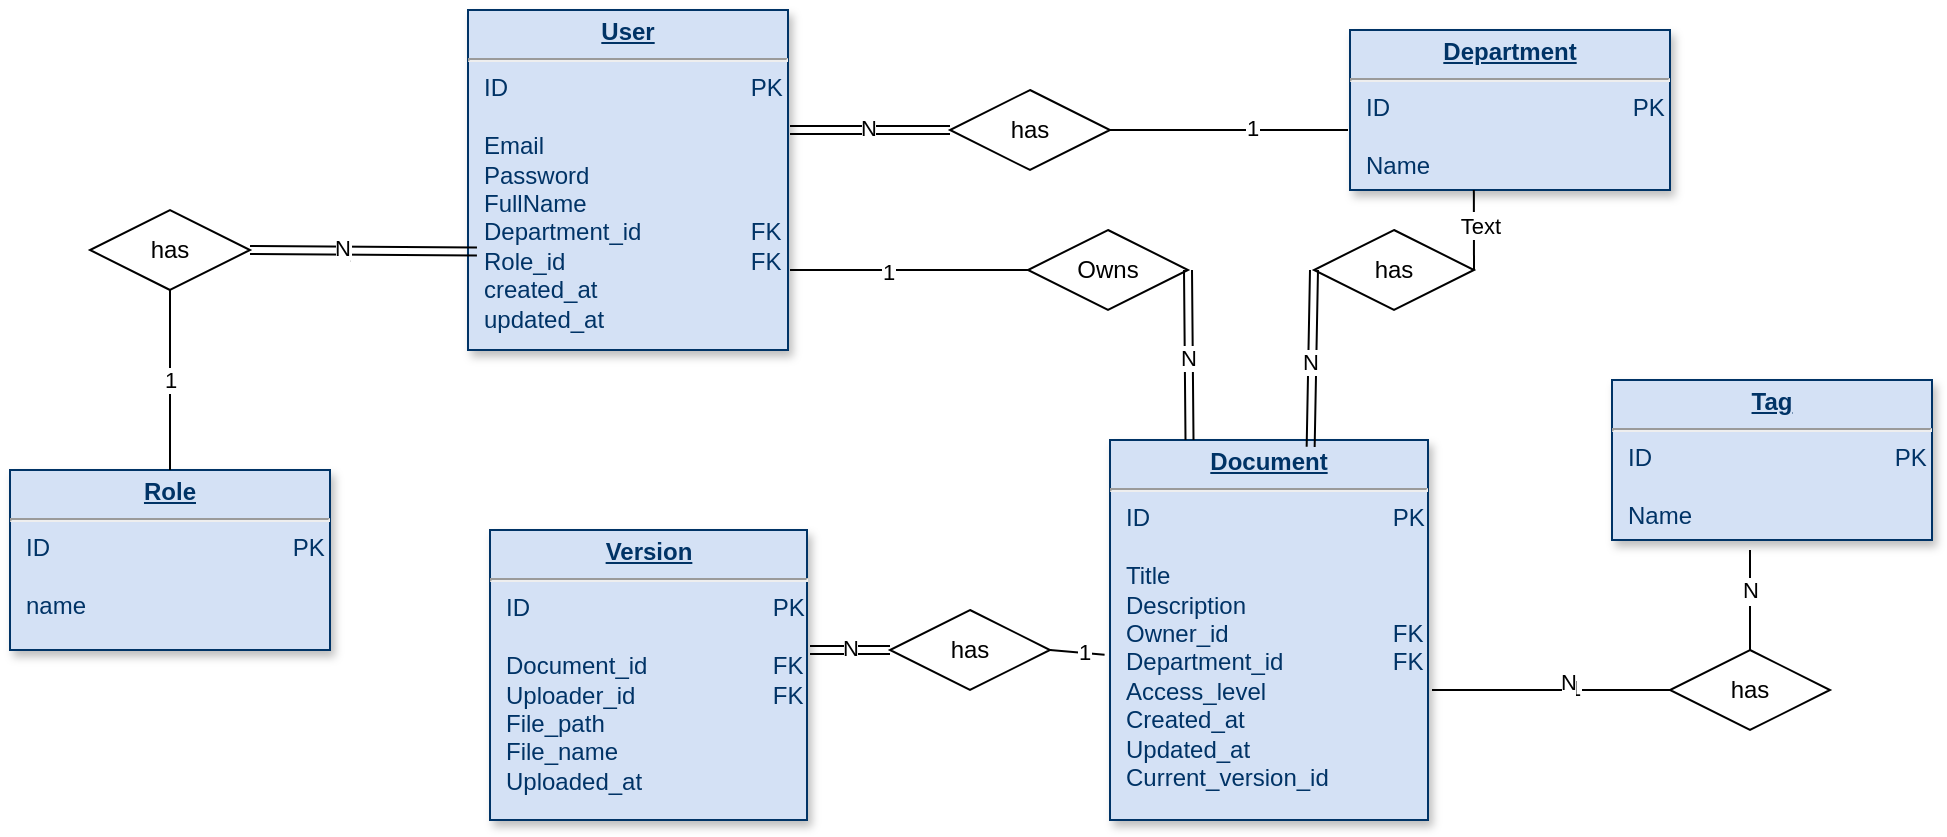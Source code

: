 <mxfile version="24.7.17">
  <diagram id="tdQp5le1cQSTCh-1eHiS" name="Page-1">
    <mxGraphModel dx="987" dy="669" grid="1" gridSize="10" guides="1" tooltips="1" connect="1" arrows="1" fold="1" page="1" pageScale="1" pageWidth="3000" pageHeight="4000" math="0" shadow="0">
      <root>
        <mxCell id="0" />
        <mxCell id="1" parent="0" />
        <mxCell id="mmtW9R2bw1eOIWRdC1c8-2" value="&lt;p style=&quot;margin: 0px; margin-top: 4px; text-align: center; text-decoration: underline;&quot;&gt;&lt;strong&gt;User&lt;/strong&gt;&lt;/p&gt;&lt;hr&gt;&lt;p style=&quot;margin: 0px; margin-left: 8px;&quot;&gt;ID&amp;nbsp;&lt;span style=&quot;white-space: pre;&quot;&gt;&#x9;&lt;/span&gt;&lt;span style=&quot;white-space: pre;&quot;&gt;&#x9;&lt;/span&gt;&lt;span style=&quot;white-space: pre;&quot;&gt;&#x9;&lt;/span&gt;&lt;span style=&quot;white-space: pre;&quot;&gt;&#x9;&lt;/span&gt;&lt;span style=&quot;white-space: pre;&quot;&gt;&#x9;&lt;/span&gt;PK&lt;/p&gt;&lt;p style=&quot;margin: 0px; margin-left: 8px;&quot;&gt;&lt;br&gt;&lt;/p&gt;&lt;p style=&quot;margin: 0px; margin-left: 8px;&quot;&gt;Email&lt;/p&gt;&lt;p style=&quot;margin: 0px; margin-left: 8px;&quot;&gt;Password&lt;/p&gt;&lt;p style=&quot;margin: 0px 0px 0px 8px;&quot;&gt;FullName&lt;/p&gt;&lt;p style=&quot;margin: 0px 0px 0px 8px;&quot;&gt;Department_id&lt;span style=&quot;white-space: pre;&quot;&gt;&#x9;&lt;/span&gt;&lt;span style=&quot;white-space: pre;&quot;&gt;&#x9;&lt;/span&gt;FK&lt;/p&gt;&lt;p style=&quot;margin: 0px 0px 0px 8px;&quot;&gt;Role_id&lt;span style=&quot;white-space: pre;&quot;&gt;&#x9;&lt;/span&gt;&lt;span style=&quot;white-space: pre;&quot;&gt;&#x9;&lt;/span&gt;&lt;span style=&quot;white-space: pre;&quot;&gt;&#x9;&lt;/span&gt;&lt;span style=&quot;white-space: pre;&quot;&gt;&#x9;&lt;/span&gt;FK&lt;/p&gt;&lt;p style=&quot;margin: 0px 0px 0px 8px;&quot;&gt;created_at&amp;nbsp;&lt;/p&gt;&lt;p style=&quot;margin: 0px 0px 0px 8px;&quot;&gt;updated_at&amp;nbsp;&lt;/p&gt;" style="verticalAlign=top;align=left;overflow=fill;fontSize=12;fontFamily=Helvetica;html=1;strokeColor=#003366;shadow=1;fillColor=#D4E1F5;fontColor=#003366" vertex="1" parent="1">
          <mxGeometry x="569" y="880" width="160" height="170" as="geometry" />
        </mxCell>
        <mxCell id="mmtW9R2bw1eOIWRdC1c8-3" value="has" style="rhombus;whiteSpace=wrap;html=1;" vertex="1" parent="1">
          <mxGeometry x="810" y="920" width="80" height="40" as="geometry" />
        </mxCell>
        <mxCell id="mmtW9R2bw1eOIWRdC1c8-4" value="" style="endArrow=none;html=1;rounded=0;exitX=0;exitY=0.5;exitDx=0;exitDy=0;shape=link;" edge="1" parent="1" source="mmtW9R2bw1eOIWRdC1c8-3">
          <mxGeometry width="50" height="50" relative="1" as="geometry">
            <mxPoint x="829" y="1070" as="sourcePoint" />
            <mxPoint x="730" y="940" as="targetPoint" />
          </mxGeometry>
        </mxCell>
        <mxCell id="mmtW9R2bw1eOIWRdC1c8-5" value="N" style="edgeLabel;html=1;align=center;verticalAlign=middle;resizable=0;points=[];" vertex="1" connectable="0" parent="mmtW9R2bw1eOIWRdC1c8-4">
          <mxGeometry x="0.029" y="-1" relative="1" as="geometry">
            <mxPoint as="offset" />
          </mxGeometry>
        </mxCell>
        <mxCell id="mmtW9R2bw1eOIWRdC1c8-6" value="" style="endArrow=none;html=1;rounded=0;entryX=1;entryY=0.5;entryDx=0;entryDy=0;" edge="1" parent="1" target="mmtW9R2bw1eOIWRdC1c8-3">
          <mxGeometry width="50" height="50" relative="1" as="geometry">
            <mxPoint x="1009" y="940" as="sourcePoint" />
            <mxPoint x="779" y="1010" as="targetPoint" />
          </mxGeometry>
        </mxCell>
        <mxCell id="mmtW9R2bw1eOIWRdC1c8-7" value="1" style="edgeLabel;html=1;align=center;verticalAlign=middle;resizable=0;points=[];" vertex="1" connectable="0" parent="mmtW9R2bw1eOIWRdC1c8-6">
          <mxGeometry x="-0.182" y="-1" relative="1" as="geometry">
            <mxPoint as="offset" />
          </mxGeometry>
        </mxCell>
        <mxCell id="mmtW9R2bw1eOIWRdC1c8-8" value="&lt;p style=&quot;margin: 0px; margin-top: 4px; text-align: center; text-decoration: underline;&quot;&gt;&lt;b&gt;Role&lt;/b&gt;&lt;/p&gt;&lt;hr&gt;&lt;p style=&quot;margin: 0px; margin-left: 8px;&quot;&gt;ID&lt;span style=&quot;white-space: pre;&quot;&gt;&#x9;&lt;/span&gt;&lt;span style=&quot;white-space: pre;&quot;&gt;&#x9;&lt;/span&gt;&lt;span style=&quot;white-space: pre;&quot;&gt;&#x9;&lt;/span&gt;&lt;span style=&quot;white-space: pre;&quot;&gt;&#x9;&lt;/span&gt;&lt;span style=&quot;white-space: pre;&quot;&gt;&#x9;&lt;/span&gt;PK&lt;/p&gt;&lt;p style=&quot;margin: 0px; margin-left: 8px;&quot;&gt;&lt;br&gt;&lt;/p&gt;&lt;p style=&quot;margin: 0px; margin-left: 8px;&quot;&gt;name&amp;nbsp;&lt;span style=&quot;white-space: pre;&quot;&gt;&#x9;&lt;/span&gt;&lt;span style=&quot;white-space: pre;&quot;&gt;&#x9;&lt;/span&gt;&lt;span style=&quot;white-space: pre;&quot;&gt;&#x9;&lt;/span&gt;&lt;span style=&quot;white-space: pre;&quot;&gt;&#x9;&lt;/span&gt;&lt;/p&gt;" style="verticalAlign=top;align=left;overflow=fill;fontSize=12;fontFamily=Helvetica;html=1;strokeColor=#003366;shadow=1;fillColor=#D4E1F5;fontColor=#003366" vertex="1" parent="1">
          <mxGeometry x="340" y="1110" width="160" height="90" as="geometry" />
        </mxCell>
        <mxCell id="mmtW9R2bw1eOIWRdC1c8-9" value="has" style="rhombus;whiteSpace=wrap;html=1;direction=west;" vertex="1" parent="1">
          <mxGeometry x="380" y="980" width="80" height="40" as="geometry" />
        </mxCell>
        <mxCell id="mmtW9R2bw1eOIWRdC1c8-10" value="" style="endArrow=none;html=1;rounded=0;exitX=0;exitY=0.5;exitDx=0;exitDy=0;shape=link;entryX=0.028;entryY=0.71;entryDx=0;entryDy=0;entryPerimeter=0;" edge="1" parent="1" source="mmtW9R2bw1eOIWRdC1c8-9" target="mmtW9R2bw1eOIWRdC1c8-2">
          <mxGeometry width="50" height="50" relative="1" as="geometry">
            <mxPoint x="699" y="1085" as="sourcePoint" />
            <mxPoint x="560" y="1000" as="targetPoint" />
          </mxGeometry>
        </mxCell>
        <mxCell id="mmtW9R2bw1eOIWRdC1c8-11" value="1" style="edgeLabel;html=1;align=center;verticalAlign=middle;resizable=0;points=[];" vertex="1" connectable="0" parent="mmtW9R2bw1eOIWRdC1c8-10">
          <mxGeometry x="-0.182" y="-1" relative="1" as="geometry">
            <mxPoint as="offset" />
          </mxGeometry>
        </mxCell>
        <mxCell id="mmtW9R2bw1eOIWRdC1c8-12" value="N" style="edgeLabel;html=1;align=center;verticalAlign=middle;resizable=0;points=[];" vertex="1" connectable="0" parent="mmtW9R2bw1eOIWRdC1c8-10">
          <mxGeometry x="-0.191" y="2" relative="1" as="geometry">
            <mxPoint as="offset" />
          </mxGeometry>
        </mxCell>
        <mxCell id="mmtW9R2bw1eOIWRdC1c8-13" value="1" style="endArrow=none;html=1;rounded=0;entryX=0.5;entryY=0;entryDx=0;entryDy=0;exitX=0.5;exitY=0;exitDx=0;exitDy=0;" edge="1" parent="1" target="mmtW9R2bw1eOIWRdC1c8-9" source="mmtW9R2bw1eOIWRdC1c8-8">
          <mxGeometry width="50" height="50" relative="1" as="geometry">
            <mxPoint x="710" y="1280" as="sourcePoint" />
            <mxPoint x="749" y="1155" as="targetPoint" />
          </mxGeometry>
        </mxCell>
        <mxCell id="mmtW9R2bw1eOIWRdC1c8-14" value="&lt;p style=&quot;margin: 0px; margin-top: 4px; text-align: center; text-decoration: underline;&quot;&gt;&lt;b&gt;Document&lt;/b&gt;&lt;/p&gt;&lt;hr&gt;&lt;p style=&quot;margin: 0px; margin-left: 8px;&quot;&gt;ID&lt;span style=&quot;white-space: pre;&quot;&gt;&#x9;&lt;/span&gt;&lt;span style=&quot;white-space: pre;&quot;&gt;&#x9;&lt;/span&gt;&lt;span style=&quot;white-space: pre;&quot;&gt;&#x9;&lt;/span&gt;&lt;span style=&quot;white-space: pre;&quot;&gt;&#x9;&lt;/span&gt;&lt;span style=&quot;white-space: pre;&quot;&gt;&#x9;&lt;/span&gt;PK&lt;/p&gt;&lt;p style=&quot;margin: 0px; margin-left: 8px;&quot;&gt;&lt;br&gt;&lt;/p&gt;&lt;p style=&quot;margin: 0px; margin-left: 8px;&quot;&gt;Title&amp;nbsp;&lt;span style=&quot;white-space: pre;&quot;&gt;&#x9;&lt;/span&gt;&lt;span style=&quot;white-space: pre;&quot;&gt;&#x9;&lt;/span&gt;&lt;/p&gt;&lt;p style=&quot;margin: 0px; margin-left: 8px;&quot;&gt;Description&lt;/p&gt;&lt;p style=&quot;margin: 0px; margin-left: 8px;&quot;&gt;Owner_id&lt;span style=&quot;white-space: pre;&quot;&gt;&#x9;&lt;/span&gt;&lt;span style=&quot;white-space: pre;&quot;&gt;&#x9;&lt;/span&gt;&lt;span style=&quot;white-space: pre;&quot;&gt;&#x9;&lt;/span&gt;&lt;span style=&quot;white-space: pre;&quot;&gt;&#x9;&lt;/span&gt;FK&lt;/p&gt;&lt;p style=&quot;margin: 0px; margin-left: 8px;&quot;&gt;Department_id&lt;span style=&quot;white-space: pre;&quot;&gt;&#x9;&lt;/span&gt;&lt;span style=&quot;white-space: pre;&quot;&gt;&#x9;&lt;/span&gt;FK&lt;/p&gt;&lt;p style=&quot;margin: 0px; margin-left: 8px;&quot;&gt;Access_level&lt;/p&gt;&lt;p style=&quot;margin: 0px; margin-left: 8px;&quot;&gt;Created_at&lt;/p&gt;&lt;p style=&quot;margin: 0px; margin-left: 8px;&quot;&gt;Updated_at&lt;/p&gt;&lt;p style=&quot;margin: 0px; margin-left: 8px;&quot;&gt;Current_version_id&lt;/p&gt;&lt;p style=&quot;margin: 0px; margin-left: 8px;&quot;&gt;&lt;br&gt;&lt;/p&gt;&lt;p style=&quot;margin: 0px; margin-left: 8px;&quot;&gt;&lt;br&gt;&lt;/p&gt;" style="verticalAlign=top;align=left;overflow=fill;fontSize=12;fontFamily=Helvetica;html=1;strokeColor=#003366;shadow=1;fillColor=#D4E1F5;fontColor=#003366" vertex="1" parent="1">
          <mxGeometry x="890" y="1095" width="159" height="190" as="geometry" />
        </mxCell>
        <mxCell id="mmtW9R2bw1eOIWRdC1c8-15" value="&lt;p style=&quot;margin: 0px; margin-top: 4px; text-align: center; text-decoration: underline;&quot;&gt;&lt;b&gt;Department&lt;/b&gt;&lt;/p&gt;&lt;hr&gt;&lt;p style=&quot;margin: 0px; margin-left: 8px;&quot;&gt;ID&lt;span style=&quot;white-space: pre;&quot;&gt;&#x9;&lt;/span&gt;&lt;span style=&quot;white-space: pre;&quot;&gt;&#x9;&lt;/span&gt;&lt;span style=&quot;white-space: pre;&quot;&gt;&#x9;&lt;/span&gt;&lt;span style=&quot;white-space: pre;&quot;&gt;&#x9;&lt;/span&gt;&lt;span style=&quot;white-space: pre;&quot;&gt;&#x9;&lt;/span&gt;PK&lt;/p&gt;&lt;p style=&quot;margin: 0px; margin-left: 8px;&quot;&gt;&lt;br&gt;&lt;/p&gt;&lt;p style=&quot;margin: 0px; margin-left: 8px;&quot;&gt;Name&lt;/p&gt;" style="verticalAlign=top;align=left;overflow=fill;fontSize=12;fontFamily=Helvetica;html=1;strokeColor=#003366;shadow=1;fillColor=#D4E1F5;fontColor=#003366" vertex="1" parent="1">
          <mxGeometry x="1010" y="890" width="160" height="80" as="geometry" />
        </mxCell>
        <mxCell id="mmtW9R2bw1eOIWRdC1c8-16" value="&lt;p style=&quot;margin: 0px; margin-top: 4px; text-align: center; text-decoration: underline;&quot;&gt;&lt;b&gt;Tag&lt;/b&gt;&lt;/p&gt;&lt;hr&gt;&lt;p style=&quot;margin: 0px; margin-left: 8px;&quot;&gt;ID&lt;span style=&quot;white-space: pre;&quot;&gt;&#x9;&lt;/span&gt;&lt;span style=&quot;white-space: pre;&quot;&gt;&#x9;&lt;/span&gt;&lt;span style=&quot;white-space: pre;&quot;&gt;&#x9;&lt;/span&gt;&lt;span style=&quot;white-space: pre;&quot;&gt;&#x9;&lt;/span&gt;&lt;span style=&quot;white-space: pre;&quot;&gt;&#x9;&lt;/span&gt;PK&lt;/p&gt;&lt;p style=&quot;margin: 0px; margin-left: 8px;&quot;&gt;&lt;br&gt;&lt;/p&gt;&lt;p style=&quot;margin: 0px; margin-left: 8px;&quot;&gt;Name&lt;/p&gt;" style="verticalAlign=top;align=left;overflow=fill;fontSize=12;fontFamily=Helvetica;html=1;strokeColor=#003366;shadow=1;fillColor=#D4E1F5;fontColor=#003366" vertex="1" parent="1">
          <mxGeometry x="1141" y="1065" width="160" height="80" as="geometry" />
        </mxCell>
        <mxCell id="mmtW9R2bw1eOIWRdC1c8-17" value="&lt;p style=&quot;margin: 0px; margin-top: 4px; text-align: center; text-decoration: underline;&quot;&gt;&lt;b&gt;Version&lt;/b&gt;&lt;/p&gt;&lt;hr&gt;&lt;p style=&quot;margin: 0px; margin-left: 8px;&quot;&gt;ID&lt;span style=&quot;white-space: pre;&quot;&gt;&#x9;&lt;/span&gt;&lt;span style=&quot;white-space: pre;&quot;&gt;&#x9;&lt;/span&gt;&lt;span style=&quot;white-space: pre;&quot;&gt;&#x9;&lt;/span&gt;&lt;span style=&quot;white-space: pre;&quot;&gt;&#x9;&lt;/span&gt;&lt;span style=&quot;white-space: pre;&quot;&gt;&#x9;&lt;/span&gt;PK&lt;/p&gt;&lt;p style=&quot;margin: 0px; margin-left: 8px;&quot;&gt;&lt;br&gt;&lt;/p&gt;&lt;p style=&quot;margin: 0px; margin-left: 8px;&quot;&gt;Document_id&amp;nbsp;&lt;span style=&quot;white-space: pre;&quot;&gt;&#x9;&lt;/span&gt;&lt;span style=&quot;white-space: pre;&quot;&gt;&#x9;&lt;span style=&quot;white-space: pre;&quot;&gt;&#x9;&lt;/span&gt;FK&lt;/span&gt;&lt;/p&gt;&lt;p style=&quot;margin: 0px; margin-left: 8px;&quot;&gt;Uploader_id&lt;span style=&quot;white-space: pre;&quot;&gt;&#x9;&lt;/span&gt;&lt;span style=&quot;white-space: pre;&quot;&gt;&#x9;&lt;/span&gt;&lt;span style=&quot;white-space: pre;&quot;&gt;&#x9;&lt;/span&gt;FK&lt;/p&gt;&lt;p style=&quot;margin: 0px; margin-left: 8px;&quot;&gt;File_path&lt;/p&gt;&lt;p style=&quot;margin: 0px; margin-left: 8px;&quot;&gt;File_name&lt;/p&gt;&lt;p style=&quot;margin: 0px; margin-left: 8px;&quot;&gt;&lt;span style=&quot;background-color: initial;&quot;&gt;Uploaded_at&lt;/span&gt;&lt;/p&gt;&lt;p style=&quot;margin: 0px; margin-left: 8px;&quot;&gt;&lt;br&gt;&lt;/p&gt;" style="verticalAlign=top;align=left;overflow=fill;fontSize=12;fontFamily=Helvetica;html=1;strokeColor=#003366;shadow=1;fillColor=#D4E1F5;fontColor=#003366" vertex="1" parent="1">
          <mxGeometry x="580" y="1140" width="158.5" height="145" as="geometry" />
        </mxCell>
        <mxCell id="mmtW9R2bw1eOIWRdC1c8-18" value="Owns" style="rhombus;whiteSpace=wrap;html=1;" vertex="1" parent="1">
          <mxGeometry x="849" y="990" width="80" height="40" as="geometry" />
        </mxCell>
        <mxCell id="mmtW9R2bw1eOIWRdC1c8-19" value="" style="endArrow=none;html=1;rounded=0;exitX=1;exitY=0.5;exitDx=0;exitDy=0;shape=link;entryX=0.25;entryY=0;entryDx=0;entryDy=0;" edge="1" parent="1" source="mmtW9R2bw1eOIWRdC1c8-18" target="mmtW9R2bw1eOIWRdC1c8-14">
          <mxGeometry width="50" height="50" relative="1" as="geometry">
            <mxPoint x="868" y="1140" as="sourcePoint" />
            <mxPoint x="769" y="1010" as="targetPoint" />
          </mxGeometry>
        </mxCell>
        <mxCell id="mmtW9R2bw1eOIWRdC1c8-20" value="N" style="edgeLabel;html=1;align=center;verticalAlign=middle;resizable=0;points=[];" vertex="1" connectable="0" parent="mmtW9R2bw1eOIWRdC1c8-19">
          <mxGeometry x="0.029" y="-1" relative="1" as="geometry">
            <mxPoint as="offset" />
          </mxGeometry>
        </mxCell>
        <mxCell id="mmtW9R2bw1eOIWRdC1c8-21" value="" style="endArrow=none;html=1;rounded=0;entryX=0;entryY=0.5;entryDx=0;entryDy=0;" edge="1" parent="1" target="mmtW9R2bw1eOIWRdC1c8-18">
          <mxGeometry width="50" height="50" relative="1" as="geometry">
            <mxPoint x="730" y="1010" as="sourcePoint" />
            <mxPoint x="818" y="1080" as="targetPoint" />
          </mxGeometry>
        </mxCell>
        <mxCell id="mmtW9R2bw1eOIWRdC1c8-22" value="1" style="edgeLabel;html=1;align=center;verticalAlign=middle;resizable=0;points=[];" vertex="1" connectable="0" parent="mmtW9R2bw1eOIWRdC1c8-21">
          <mxGeometry x="-0.182" y="-1" relative="1" as="geometry">
            <mxPoint as="offset" />
          </mxGeometry>
        </mxCell>
        <mxCell id="mmtW9R2bw1eOIWRdC1c8-25" value="has" style="rhombus;whiteSpace=wrap;html=1;" vertex="1" parent="1">
          <mxGeometry x="992" y="990" width="80" height="40" as="geometry" />
        </mxCell>
        <mxCell id="mmtW9R2bw1eOIWRdC1c8-26" value="" style="endArrow=none;html=1;rounded=0;exitX=0;exitY=0.5;exitDx=0;exitDy=0;shape=link;entryX=0.631;entryY=0.018;entryDx=0;entryDy=0;entryPerimeter=0;" edge="1" parent="1" source="mmtW9R2bw1eOIWRdC1c8-25" target="mmtW9R2bw1eOIWRdC1c8-14">
          <mxGeometry width="50" height="50" relative="1" as="geometry">
            <mxPoint x="1011" y="1140" as="sourcePoint" />
            <mxPoint x="990" y="1072" as="targetPoint" />
          </mxGeometry>
        </mxCell>
        <mxCell id="mmtW9R2bw1eOIWRdC1c8-27" value="N" style="edgeLabel;html=1;align=center;verticalAlign=middle;resizable=0;points=[];" vertex="1" connectable="0" parent="mmtW9R2bw1eOIWRdC1c8-26">
          <mxGeometry x="0.029" y="-1" relative="1" as="geometry">
            <mxPoint as="offset" />
          </mxGeometry>
        </mxCell>
        <mxCell id="mmtW9R2bw1eOIWRdC1c8-28" value="" style="endArrow=none;html=1;rounded=0;entryX=1;entryY=0.5;entryDx=0;entryDy=0;exitX=0.387;exitY=1;exitDx=0;exitDy=0;exitPerimeter=0;" edge="1" parent="1" target="mmtW9R2bw1eOIWRdC1c8-25" source="mmtW9R2bw1eOIWRdC1c8-15">
          <mxGeometry width="50" height="50" relative="1" as="geometry">
            <mxPoint x="1191" y="1010" as="sourcePoint" />
            <mxPoint x="961" y="1080" as="targetPoint" />
          </mxGeometry>
        </mxCell>
        <mxCell id="mmtW9R2bw1eOIWRdC1c8-29" value="1" style="edgeLabel;html=1;align=center;verticalAlign=middle;resizable=0;points=[];" vertex="1" connectable="0" parent="mmtW9R2bw1eOIWRdC1c8-28">
          <mxGeometry x="-0.182" y="-1" relative="1" as="geometry">
            <mxPoint as="offset" />
          </mxGeometry>
        </mxCell>
        <mxCell id="mmtW9R2bw1eOIWRdC1c8-55" value="Text" style="edgeLabel;html=1;align=center;verticalAlign=middle;resizable=0;points=[];" vertex="1" connectable="0" parent="mmtW9R2bw1eOIWRdC1c8-28">
          <mxGeometry x="-0.131" y="3" relative="1" as="geometry">
            <mxPoint as="offset" />
          </mxGeometry>
        </mxCell>
        <mxCell id="mmtW9R2bw1eOIWRdC1c8-35" value="has" style="rhombus;whiteSpace=wrap;html=1;" vertex="1" parent="1">
          <mxGeometry x="780" y="1180" width="80" height="40" as="geometry" />
        </mxCell>
        <mxCell id="mmtW9R2bw1eOIWRdC1c8-36" value="" style="endArrow=none;html=1;rounded=0;exitX=0;exitY=0.5;exitDx=0;exitDy=0;shape=link;" edge="1" parent="1" source="mmtW9R2bw1eOIWRdC1c8-35">
          <mxGeometry width="50" height="50" relative="1" as="geometry">
            <mxPoint x="799" y="1330" as="sourcePoint" />
            <mxPoint x="740" y="1200" as="targetPoint" />
          </mxGeometry>
        </mxCell>
        <mxCell id="mmtW9R2bw1eOIWRdC1c8-37" value="N" style="edgeLabel;html=1;align=center;verticalAlign=middle;resizable=0;points=[];" vertex="1" connectable="0" parent="mmtW9R2bw1eOIWRdC1c8-36">
          <mxGeometry x="0.029" y="-1" relative="1" as="geometry">
            <mxPoint as="offset" />
          </mxGeometry>
        </mxCell>
        <mxCell id="mmtW9R2bw1eOIWRdC1c8-38" value="" style="endArrow=none;html=1;rounded=0;entryX=1;entryY=0.5;entryDx=0;entryDy=0;exitX=-0.017;exitY=0.565;exitDx=0;exitDy=0;exitPerimeter=0;" edge="1" parent="1" target="mmtW9R2bw1eOIWRdC1c8-35" source="mmtW9R2bw1eOIWRdC1c8-14">
          <mxGeometry width="50" height="50" relative="1" as="geometry">
            <mxPoint x="979" y="1200" as="sourcePoint" />
            <mxPoint x="749" y="1270" as="targetPoint" />
          </mxGeometry>
        </mxCell>
        <mxCell id="mmtW9R2bw1eOIWRdC1c8-39" value="1" style="edgeLabel;html=1;align=center;verticalAlign=middle;resizable=0;points=[];" vertex="1" connectable="0" parent="mmtW9R2bw1eOIWRdC1c8-38">
          <mxGeometry x="-0.182" y="-1" relative="1" as="geometry">
            <mxPoint as="offset" />
          </mxGeometry>
        </mxCell>
        <mxCell id="mmtW9R2bw1eOIWRdC1c8-44" value="has" style="rhombus;whiteSpace=wrap;html=1;" vertex="1" parent="1">
          <mxGeometry x="1170" y="1200" width="80" height="40" as="geometry" />
        </mxCell>
        <mxCell id="mmtW9R2bw1eOIWRdC1c8-47" value="" style="endArrow=none;html=1;rounded=0;entryX=0.5;entryY=0;entryDx=0;entryDy=0;" edge="1" parent="1" target="mmtW9R2bw1eOIWRdC1c8-44">
          <mxGeometry width="50" height="50" relative="1" as="geometry">
            <mxPoint x="1210" y="1150" as="sourcePoint" />
            <mxPoint x="1150" y="1340" as="targetPoint" />
          </mxGeometry>
        </mxCell>
        <mxCell id="mmtW9R2bw1eOIWRdC1c8-48" value="1" style="edgeLabel;html=1;align=center;verticalAlign=middle;resizable=0;points=[];" vertex="1" connectable="0" parent="mmtW9R2bw1eOIWRdC1c8-47">
          <mxGeometry x="-0.182" y="-1" relative="1" as="geometry">
            <mxPoint as="offset" />
          </mxGeometry>
        </mxCell>
        <mxCell id="mmtW9R2bw1eOIWRdC1c8-52" value="N" style="edgeLabel;html=1;align=center;verticalAlign=middle;resizable=0;points=[];" vertex="1" connectable="0" parent="mmtW9R2bw1eOIWRdC1c8-47">
          <mxGeometry x="-0.209" relative="1" as="geometry">
            <mxPoint as="offset" />
          </mxGeometry>
        </mxCell>
        <mxCell id="mmtW9R2bw1eOIWRdC1c8-49" value="" style="endArrow=none;html=1;rounded=0;entryX=1;entryY=0.5;entryDx=0;entryDy=0;" edge="1" parent="1">
          <mxGeometry width="50" height="50" relative="1" as="geometry">
            <mxPoint x="1170" y="1220" as="sourcePoint" />
            <mxPoint x="1051" y="1220" as="targetPoint" />
          </mxGeometry>
        </mxCell>
        <mxCell id="mmtW9R2bw1eOIWRdC1c8-50" value="1" style="edgeLabel;html=1;align=center;verticalAlign=middle;resizable=0;points=[];" vertex="1" connectable="0" parent="mmtW9R2bw1eOIWRdC1c8-49">
          <mxGeometry x="-0.182" y="-1" relative="1" as="geometry">
            <mxPoint as="offset" />
          </mxGeometry>
        </mxCell>
        <mxCell id="mmtW9R2bw1eOIWRdC1c8-54" value="N" style="edgeLabel;html=1;align=center;verticalAlign=middle;resizable=0;points=[];" vertex="1" connectable="0" parent="mmtW9R2bw1eOIWRdC1c8-49">
          <mxGeometry x="-0.147" y="-4" relative="1" as="geometry">
            <mxPoint as="offset" />
          </mxGeometry>
        </mxCell>
      </root>
    </mxGraphModel>
  </diagram>
</mxfile>
